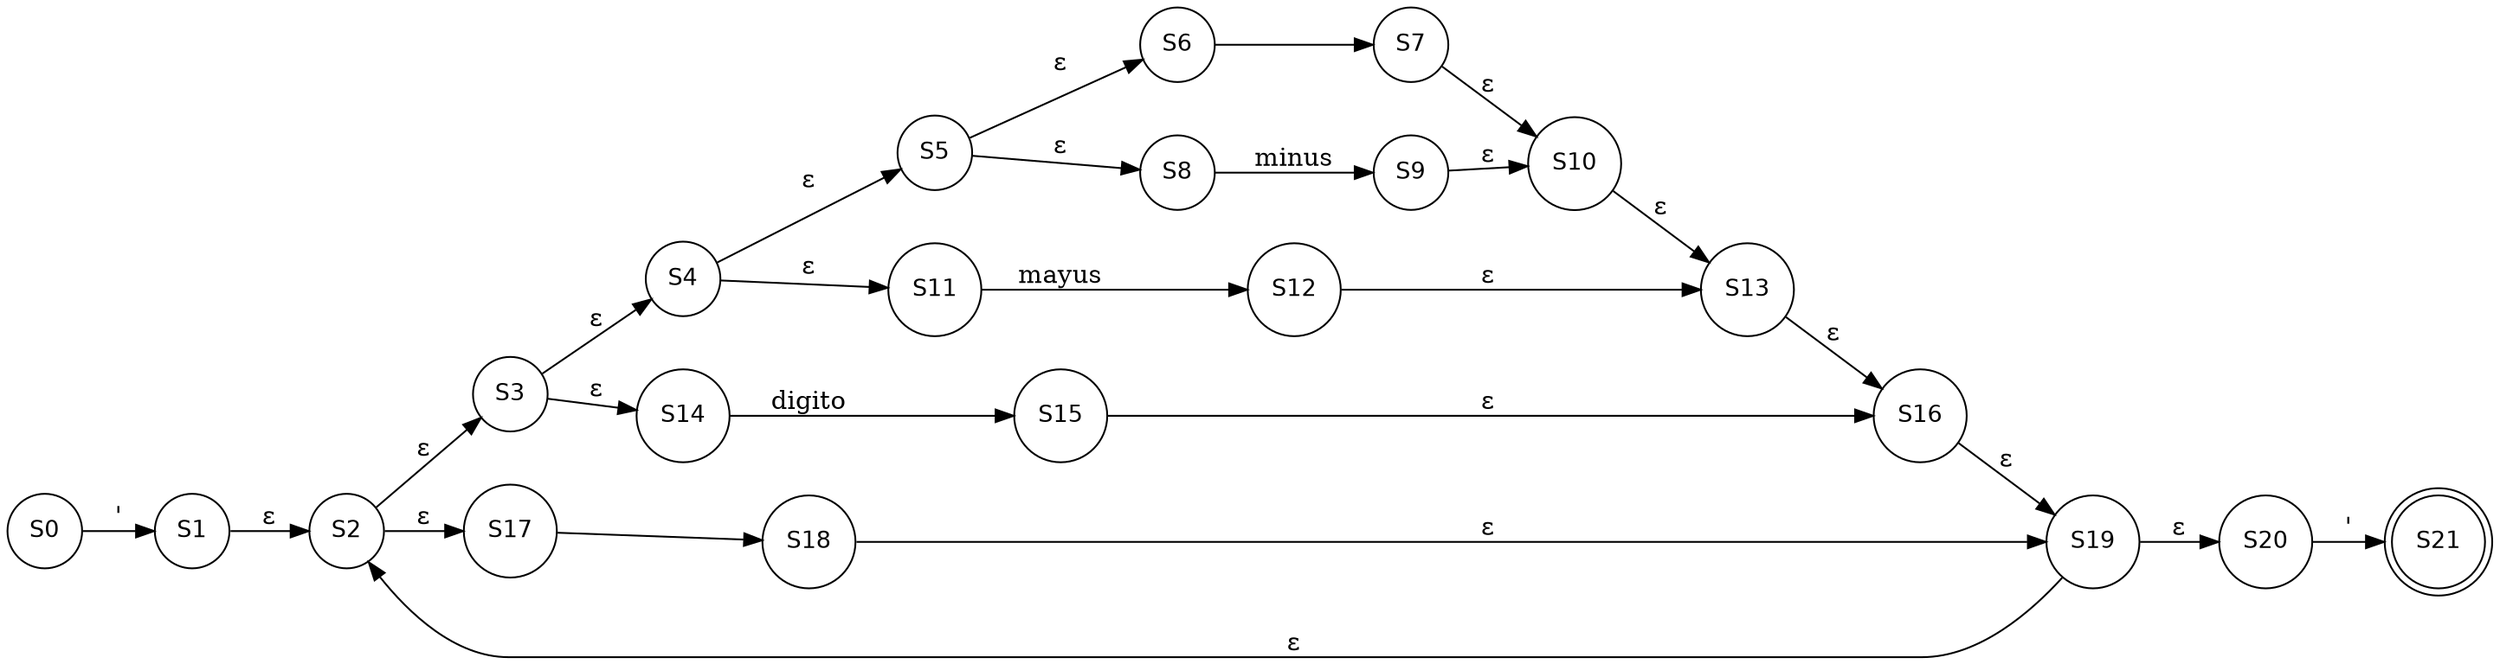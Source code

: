  digraph G {
    node [shape=circle fontsize=13 fontname = "helvetica"];
    nodesep=0.4;
    ranksep=0.5;
    rankdir=LR;

S0 -> S1 [label="\'"];
S1 -> S2 [label="ε"];
S19 -> S20 [label="ε"];
S19 -> S2 [label="ε"];
S2 -> S3 [label="ε"];
S2 -> S17 [label="ε"];
S16 -> S19 [label="ε"];
S18 -> S19 [label="ε"];
S3 -> S4 [label="ε"];
S3 -> S14 [label="ε"];
S13 -> S16 [label="ε"];
S15 -> S16 [label="ε"];
S4 -> S5 [label="ε"];
S4 -> S11 [label="ε"];
S10 -> S13 [label="ε"];
S12 -> S13 [label="ε"];
S5 -> S6 [label="ε"];
S5 -> S8 [label="ε"];
S7 -> S10 [label="ε"];
S9 -> S10 [label="ε"];
S6 -> S7 [label="\n"];
S8 -> S9 [label="minus"];
S11 -> S12 [label="mayus"];
S14 -> S15 [label="digito"];
S17 -> S18 [label=" "];
S20 -> S21 [label="\'"];
S21 [shape=doublecircle];
}
